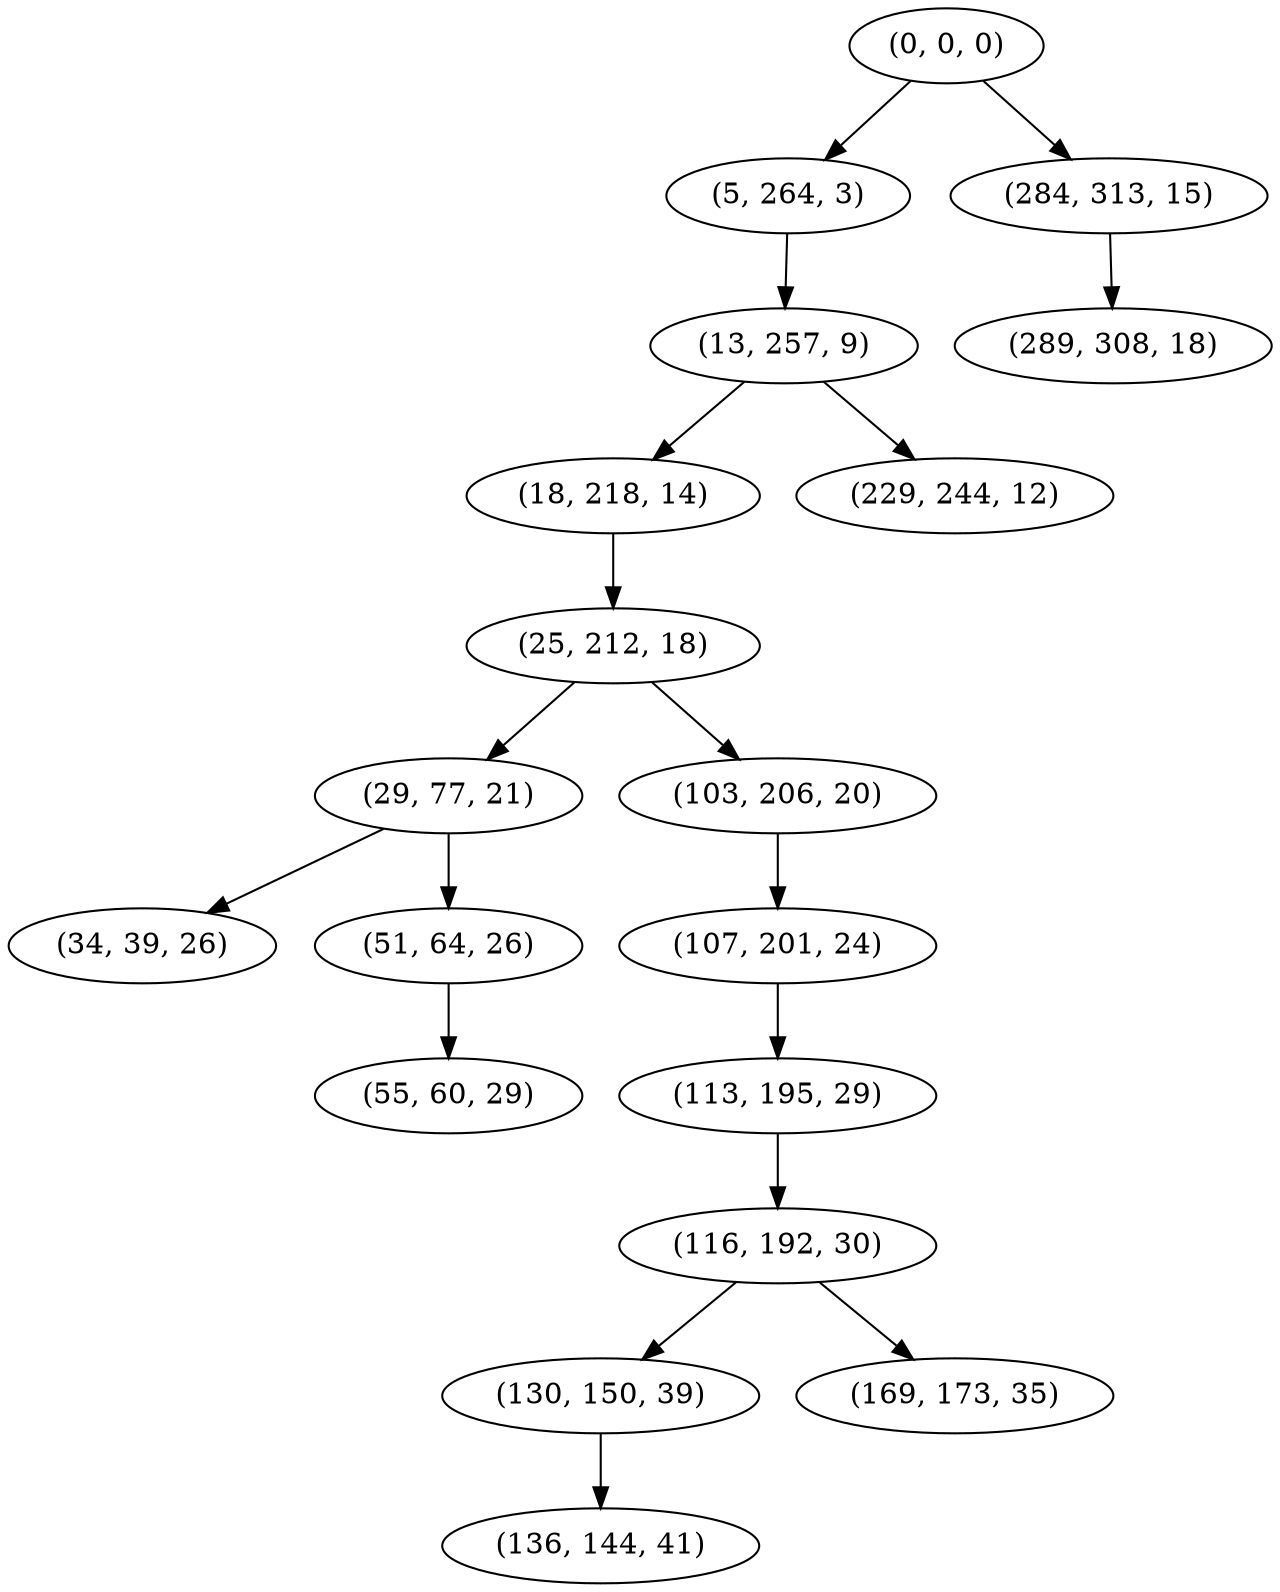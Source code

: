 digraph tree {
    "(0, 0, 0)";
    "(5, 264, 3)";
    "(13, 257, 9)";
    "(18, 218, 14)";
    "(25, 212, 18)";
    "(29, 77, 21)";
    "(34, 39, 26)";
    "(51, 64, 26)";
    "(55, 60, 29)";
    "(103, 206, 20)";
    "(107, 201, 24)";
    "(113, 195, 29)";
    "(116, 192, 30)";
    "(130, 150, 39)";
    "(136, 144, 41)";
    "(169, 173, 35)";
    "(229, 244, 12)";
    "(284, 313, 15)";
    "(289, 308, 18)";
    "(0, 0, 0)" -> "(5, 264, 3)";
    "(0, 0, 0)" -> "(284, 313, 15)";
    "(5, 264, 3)" -> "(13, 257, 9)";
    "(13, 257, 9)" -> "(18, 218, 14)";
    "(13, 257, 9)" -> "(229, 244, 12)";
    "(18, 218, 14)" -> "(25, 212, 18)";
    "(25, 212, 18)" -> "(29, 77, 21)";
    "(25, 212, 18)" -> "(103, 206, 20)";
    "(29, 77, 21)" -> "(34, 39, 26)";
    "(29, 77, 21)" -> "(51, 64, 26)";
    "(51, 64, 26)" -> "(55, 60, 29)";
    "(103, 206, 20)" -> "(107, 201, 24)";
    "(107, 201, 24)" -> "(113, 195, 29)";
    "(113, 195, 29)" -> "(116, 192, 30)";
    "(116, 192, 30)" -> "(130, 150, 39)";
    "(116, 192, 30)" -> "(169, 173, 35)";
    "(130, 150, 39)" -> "(136, 144, 41)";
    "(284, 313, 15)" -> "(289, 308, 18)";
}
